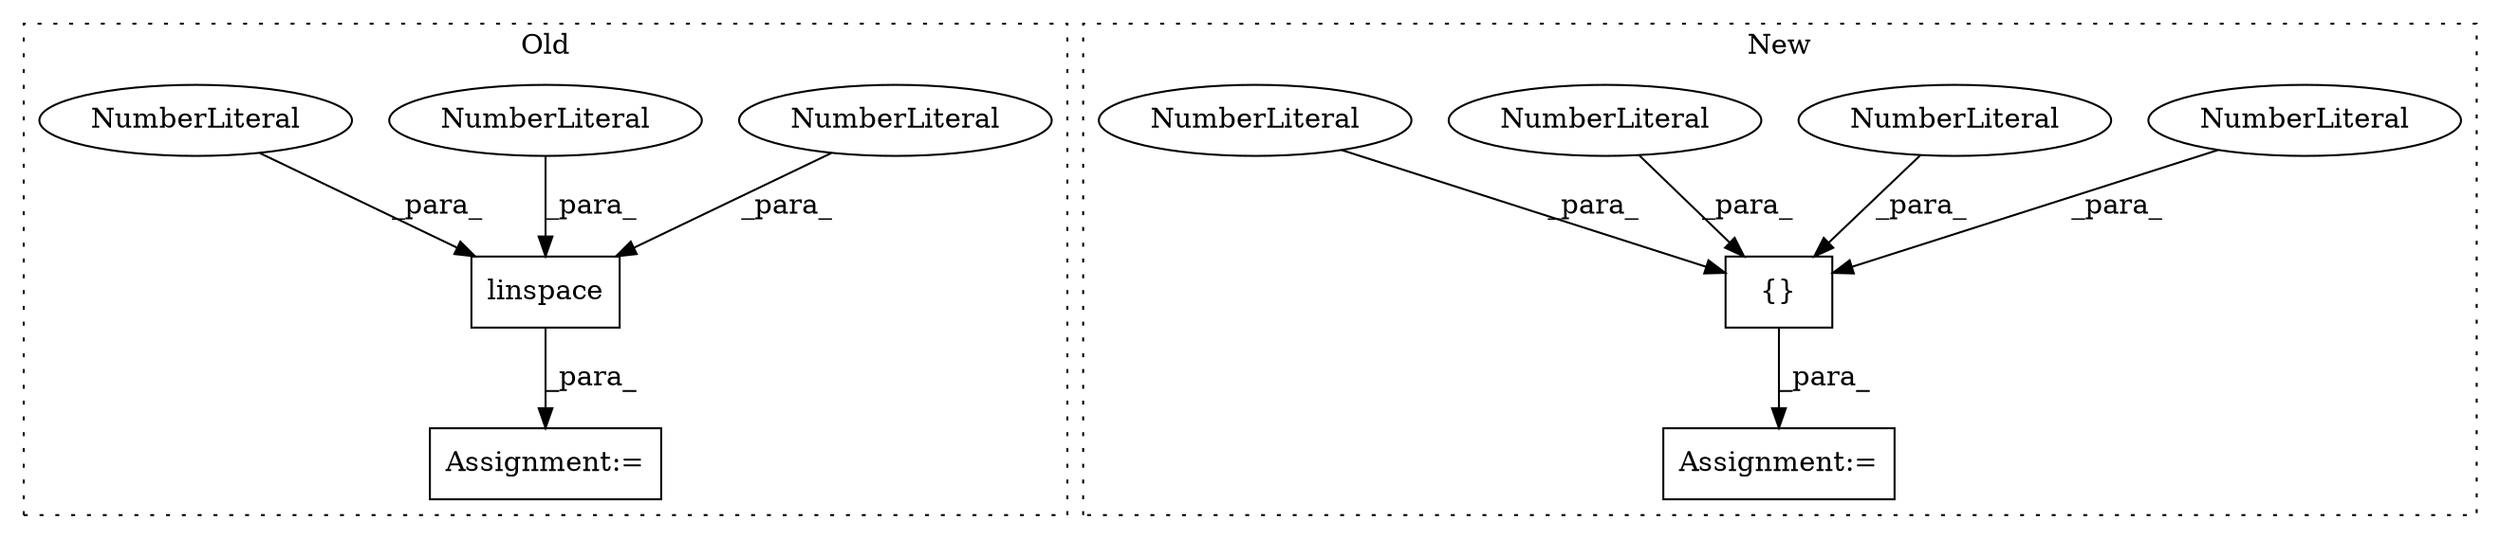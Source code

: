 digraph G {
subgraph cluster0 {
1 [label="linspace" a="32" s="177,193" l="9,1" shape="box"];
3 [label="NumberLiteral" a="34" s="190" l="3" shape="ellipse"];
4 [label="NumberLiteral" a="34" s="186" l="1" shape="ellipse"];
5 [label="NumberLiteral" a="34" s="188" l="1" shape="ellipse"];
9 [label="Assignment:=" a="7" s="201" l="1" shape="box"];
label = "Old";
style="dotted";
}
subgraph cluster1 {
2 [label="{}" a="4" s="212,222" l="1,1" shape="box"];
6 [label="NumberLiteral" a="34" s="221" l="1" shape="ellipse"];
7 [label="NumberLiteral" a="34" s="217" l="1" shape="ellipse"];
8 [label="Assignment:=" a="7" s="202" l="1" shape="box"];
10 [label="NumberLiteral" a="34" s="215" l="1" shape="ellipse"];
11 [label="NumberLiteral" a="34" s="213" l="1" shape="ellipse"];
label = "New";
style="dotted";
}
1 -> 9 [label="_para_"];
2 -> 8 [label="_para_"];
3 -> 1 [label="_para_"];
4 -> 1 [label="_para_"];
5 -> 1 [label="_para_"];
6 -> 2 [label="_para_"];
7 -> 2 [label="_para_"];
10 -> 2 [label="_para_"];
11 -> 2 [label="_para_"];
}